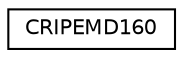 digraph "Graphical Class Hierarchy"
{
 // LATEX_PDF_SIZE
  edge [fontname="Helvetica",fontsize="10",labelfontname="Helvetica",labelfontsize="10"];
  node [fontname="Helvetica",fontsize="10",shape=record];
  rankdir="LR";
  Node0 [label="CRIPEMD160",height=0.2,width=0.4,color="black", fillcolor="white", style="filled",URL="$class_c_r_i_p_e_m_d160.html",tooltip=" "];
}
